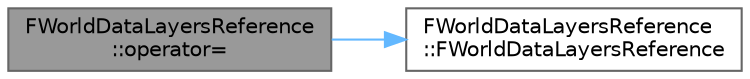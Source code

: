 digraph "FWorldDataLayersReference::operator="
{
 // INTERACTIVE_SVG=YES
 // LATEX_PDF_SIZE
  bgcolor="transparent";
  edge [fontname=Helvetica,fontsize=10,labelfontname=Helvetica,labelfontsize=10];
  node [fontname=Helvetica,fontsize=10,shape=box,height=0.2,width=0.4];
  rankdir="LR";
  Node1 [id="Node000001",label="FWorldDataLayersReference\l::operator=",height=0.2,width=0.4,color="gray40", fillcolor="grey60", style="filled", fontcolor="black",tooltip=" "];
  Node1 -> Node2 [id="edge1_Node000001_Node000002",color="steelblue1",style="solid",tooltip=" "];
  Node2 [id="Node000002",label="FWorldDataLayersReference\l::FWorldDataLayersReference",height=0.2,width=0.4,color="grey40", fillcolor="white", style="filled",URL="$d1/dd7/classFWorldDataLayersReference.html#a906fbb5b44b2c5b7cec14c8e6b36d597",tooltip=" "];
}
